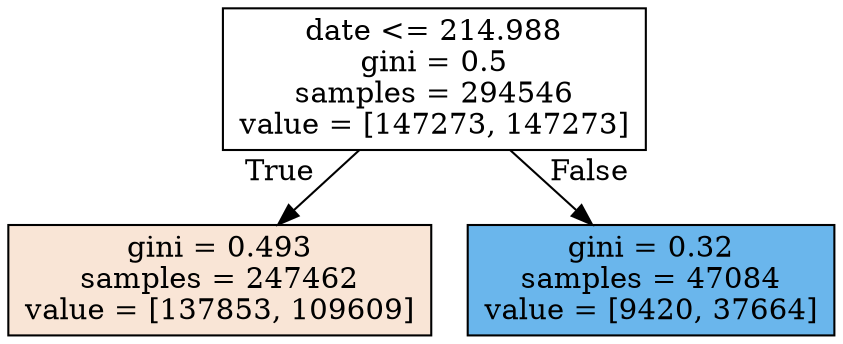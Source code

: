 digraph Tree {
node [shape=box, style="filled", color="black"] ;
0 [label="date <= 214.988\ngini = 0.5\nsamples = 294546\nvalue = [147273, 147273]", fillcolor="#e5813900"] ;
1 [label="gini = 0.493\nsamples = 247462\nvalue = [137853, 109609]", fillcolor="#e5813934"] ;
0 -> 1 [labeldistance=2.5, labelangle=45, headlabel="True"] ;
2 [label="gini = 0.32\nsamples = 47084\nvalue = [9420, 37664]", fillcolor="#399de5bf"] ;
0 -> 2 [labeldistance=2.5, labelangle=-45, headlabel="False"] ;
}
